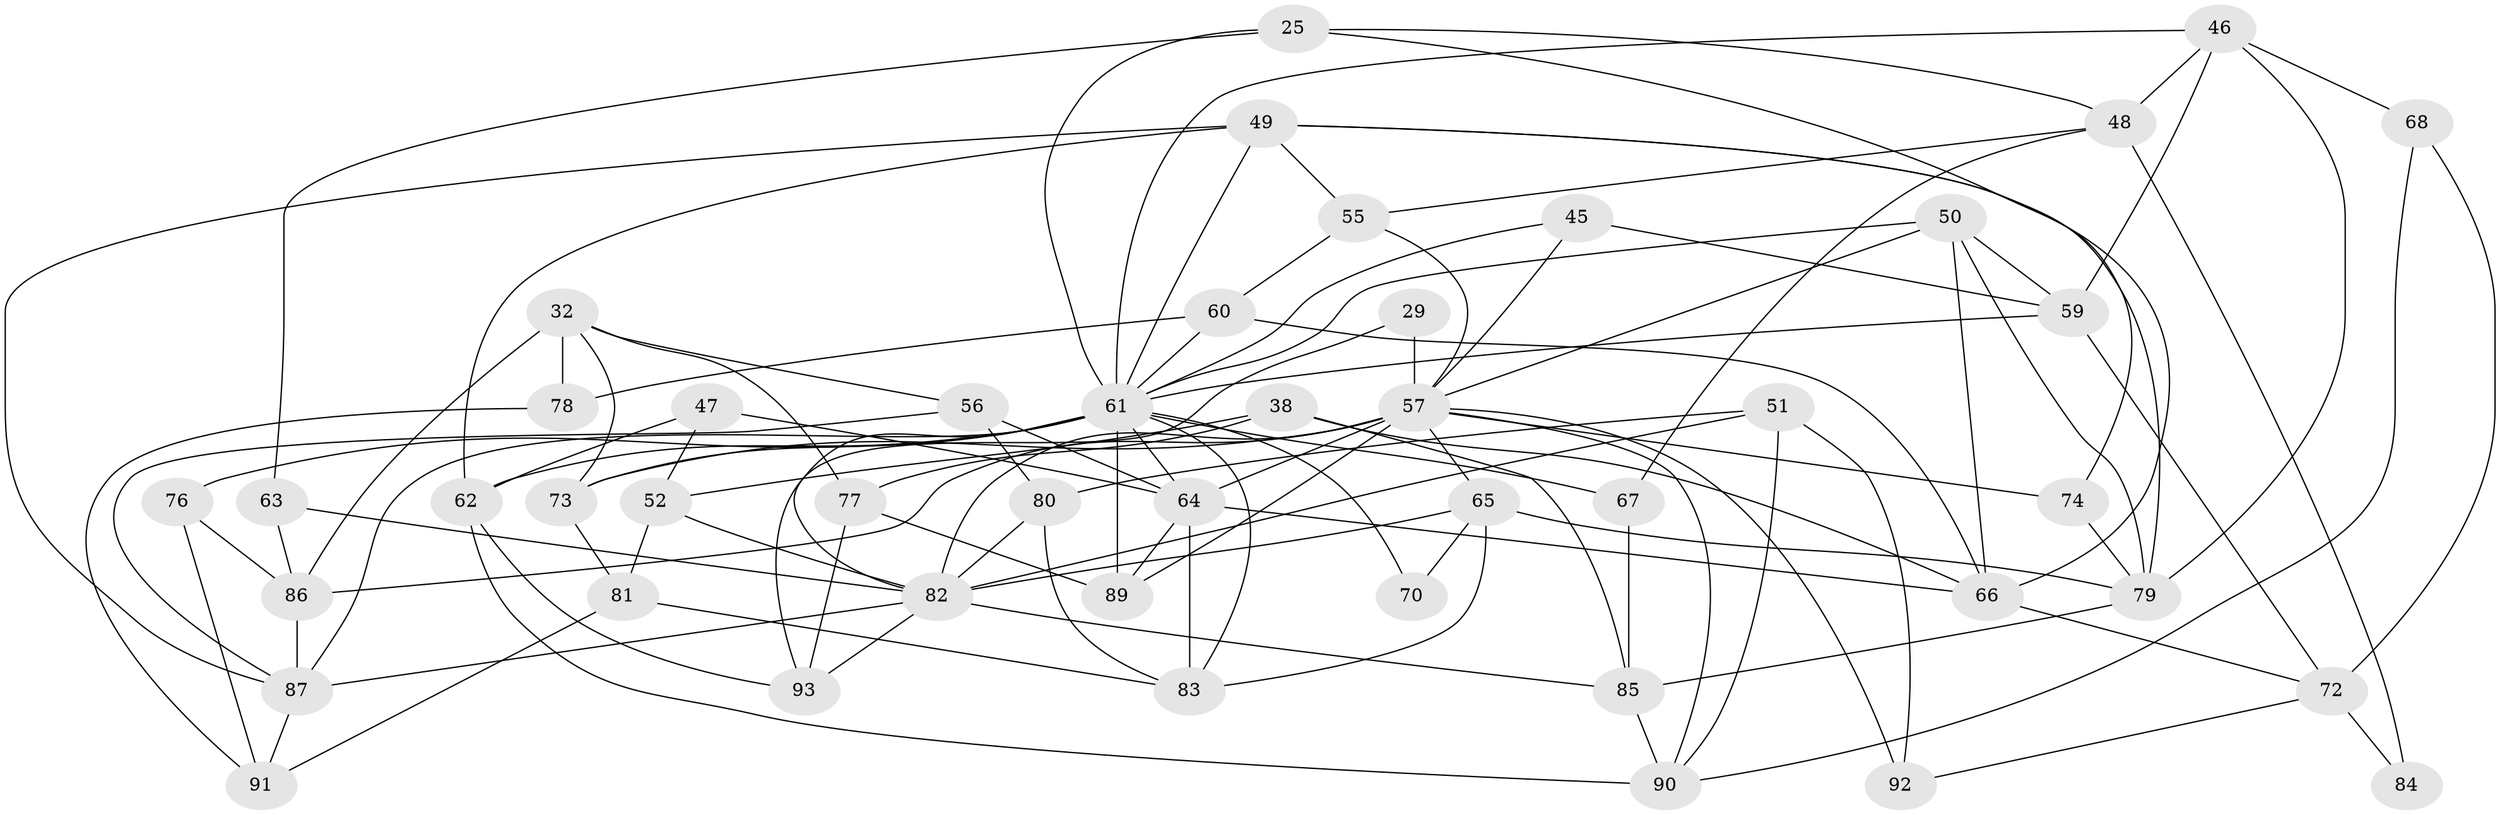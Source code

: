 // original degree distribution, {4: 1.0}
// Generated by graph-tools (version 1.1) at 2025/57/03/09/25 04:57:53]
// undirected, 46 vertices, 110 edges
graph export_dot {
graph [start="1"]
  node [color=gray90,style=filled];
  25;
  29;
  32 [super="+12"];
  38;
  45;
  46 [super="+9"];
  47;
  48 [super="+27"];
  49 [super="+34"];
  50 [super="+5"];
  51 [super="+37"];
  52;
  55;
  56;
  57 [super="+11+13+26+35"];
  59 [super="+28"];
  60;
  61 [super="+54+53"];
  62 [super="+42"];
  63;
  64 [super="+6+21+39"];
  65 [super="+4"];
  66 [super="+2+7"];
  67;
  68;
  70;
  72 [super="+71"];
  73 [super="+18"];
  74;
  76;
  77;
  78;
  79 [super="+33"];
  80 [super="+22"];
  81;
  82 [super="+41+69"];
  83 [super="+36+44"];
  84;
  85 [super="+75"];
  86 [super="+31"];
  87 [super="+58"];
  89 [super="+88"];
  90 [super="+1"];
  91;
  92;
  93;
  25 -- 63;
  25 -- 48;
  25 -- 74;
  25 -- 61;
  29 -- 57 [weight=3];
  29 -- 93;
  32 -- 56;
  32 -- 78 [weight=2];
  32 -- 73;
  32 -- 77;
  32 -- 86;
  38 -- 85;
  38 -- 52;
  38 -- 77;
  38 -- 66;
  45 -- 59 [weight=2];
  45 -- 57;
  45 -- 61;
  46 -- 48;
  46 -- 68 [weight=2];
  46 -- 59;
  46 -- 79;
  46 -- 61;
  47 -- 62 [weight=2];
  47 -- 52;
  47 -- 64;
  48 -- 84 [weight=2];
  48 -- 67;
  48 -- 55;
  49 -- 62;
  49 -- 79;
  49 -- 87;
  49 -- 66;
  49 -- 61;
  49 -- 55;
  50 -- 66 [weight=2];
  50 -- 59;
  50 -- 57;
  50 -- 79;
  50 -- 61;
  51 -- 90;
  51 -- 92 [weight=2];
  51 -- 80 [weight=2];
  51 -- 82;
  52 -- 82;
  52 -- 81;
  55 -- 60;
  55 -- 57;
  56 -- 87;
  56 -- 80;
  56 -- 64;
  57 -- 82 [weight=2];
  57 -- 92;
  57 -- 73 [weight=2];
  57 -- 74 [weight=2];
  57 -- 64;
  57 -- 65;
  57 -- 86;
  57 -- 89;
  57 -- 90;
  59 -- 72;
  59 -- 61;
  60 -- 78;
  60 -- 66;
  60 -- 61;
  61 -- 70 [weight=2];
  61 -- 64;
  61 -- 67 [weight=2];
  61 -- 73 [weight=2];
  61 -- 76 [weight=2];
  61 -- 82;
  61 -- 89 [weight=2];
  61 -- 62;
  61 -- 83 [weight=2];
  61 -- 87 [weight=2];
  62 -- 93;
  62 -- 90;
  63 -- 86;
  63 -- 82 [weight=2];
  64 -- 89 [weight=2];
  64 -- 66 [weight=2];
  64 -- 83 [weight=2];
  65 -- 70 [weight=2];
  65 -- 79;
  65 -- 82;
  65 -- 83;
  66 -- 72;
  67 -- 85;
  68 -- 72;
  68 -- 90;
  72 -- 84 [weight=2];
  72 -- 92;
  73 -- 81;
  74 -- 79;
  76 -- 86;
  76 -- 91;
  77 -- 93;
  77 -- 89;
  78 -- 91;
  79 -- 85;
  80 -- 82;
  80 -- 83 [weight=2];
  81 -- 83;
  81 -- 91;
  82 -- 85;
  82 -- 87;
  82 -- 93;
  85 -- 90 [weight=2];
  86 -- 87 [weight=2];
  87 -- 91;
}
